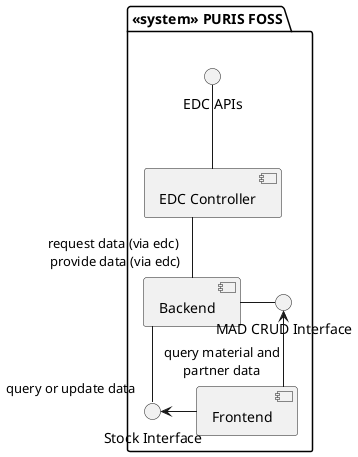 @startuml

skinparam linetype ortho

package "<<system>> PURIS FOSS"{
  [EDC Controller] as edc_controller
  [Backend] as puris_back
  [Frontend] as puris_front

  edc_controller -- "request data (via edc)\n provide data (via edc)" puris_back
  puris_back - "MAD CRUD Interface"
  puris_back -- "Stock Interface"
  "EDC APIs" -- edc_controller

  "Stock Interface" <- "query or update data" puris_front
  "MAD CRUD Interface" <-- "query material and\npartner data" puris_front
}

@enduml
